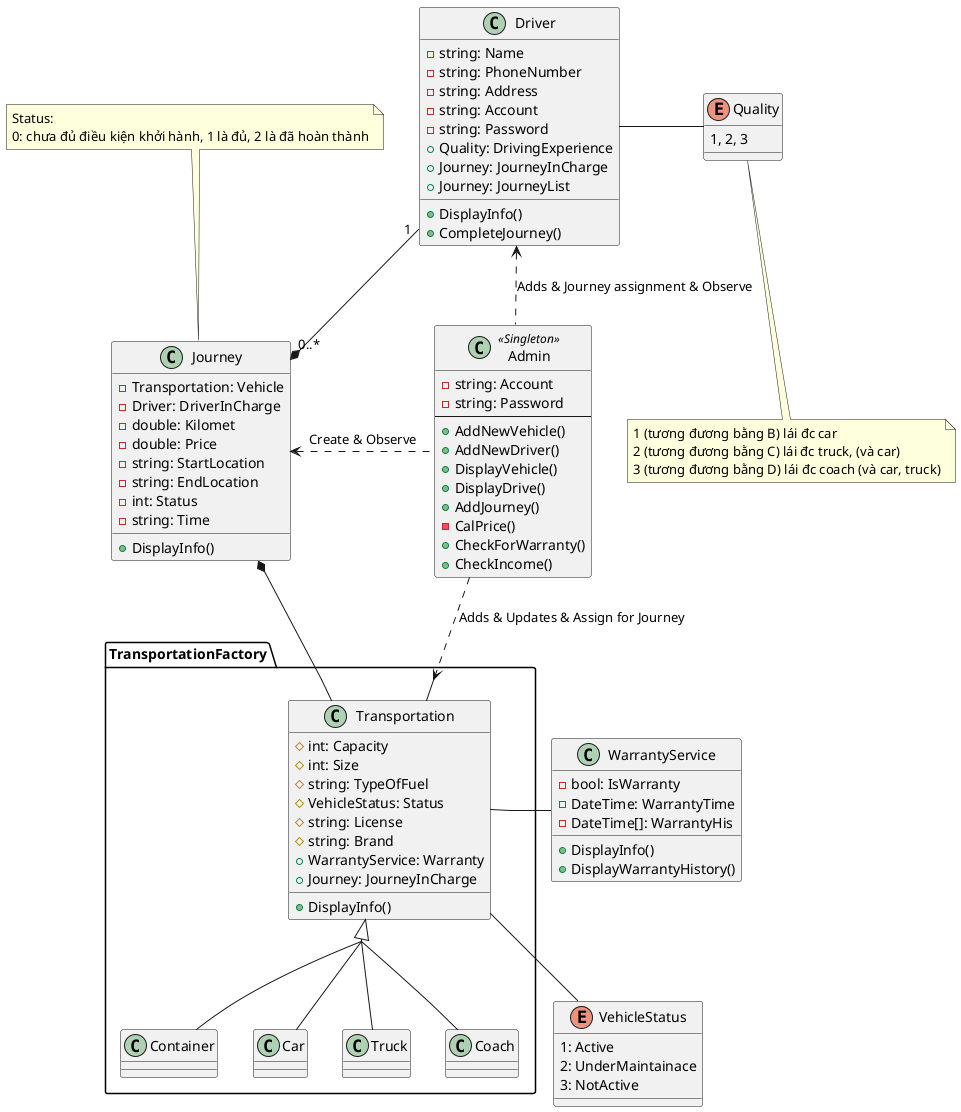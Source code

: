 @startuml quan_ly_xe
skinparam groupInheritance 3

package TransportationFactory <<Folder>>{

    class Transportation{
        # int: Capacity
        # int: Size
        # string: TypeOfFuel
        # VehicleStatus: Status
        # string: License
        # string: Brand
        + WarrantyService: Warranty
        + Journey: JourneyInCharge
        + DisplayInfo()
    }

    class Container{  
    }

    class Car{
    }

    class Truck{
    }

    class Coach {
    }
}

class WarrantyService{
    - bool: IsWarranty
    - DateTime: WarrantyTime
    - DateTime[]: WarrantyHis
    + DisplayInfo()
    + DisplayWarrantyHistory()
}


enum VehicleStatus{
    1: Active
    2: UnderMaintainace
    3: NotActive
}
class Driver{
    - string: Name
    - string: PhoneNumber
    - string: Address
    - string: Account
    - string: Password
    + Quality: DrivingExperience
    + Journey: JourneyInCharge
    + Journey: JourneyList
    + DisplayInfo()
    + CompleteJourney() 
}

class Journey{
    - Transportation: Vehicle
    - Driver: DriverInCharge
    - double: Kilomet
    - double: Price
    - string: StartLocation
    - string: EndLocation
    - int: Status
    - string: Time
    + DisplayInfo()
}

note top of Journey
Status:
0: chưa đủ điều kiện khởi hành, 1 là đủ, 2 là đã hoàn thành
end note

class Admin <<Singleton>>{
    - string: Account
    - string: Password
    --
    + AddNewVehicle()
    + AddNewDriver()
    + DisplayVehicle()
    + DisplayDrive()
    + AddJourney()
    - CalPrice()
    + CheckForWarranty()
    + CheckIncome()
}

enum Quality{
    1, 2, 3
}

note bottom of Quality
1 (tương đương bằng B) lái đc car 
2 (tương đương bằng C) lái đc truck, (và car)
3 (tương đương bằng D) lái đc coach (và car, truck)
end note

Transportation <|-- Truck
Transportation <|-- Car
Transportation <|-- Coach
Transportation <|-- Container
Transportation -right- WarrantyService
Driver -right- Quality
Driver "1"-down-* "0..*"Journey
VehicleStatus -up- Transportation
Admin -down[dashed]-> Transportation: Adds & Updates & Assign for Journey
Admin -left[dashed]-> Driver: Adds & Journey assignment & Observe
Journey <-right[dashed]- Admin: Create & Observe
Transportation -left-*Journey
@enduml